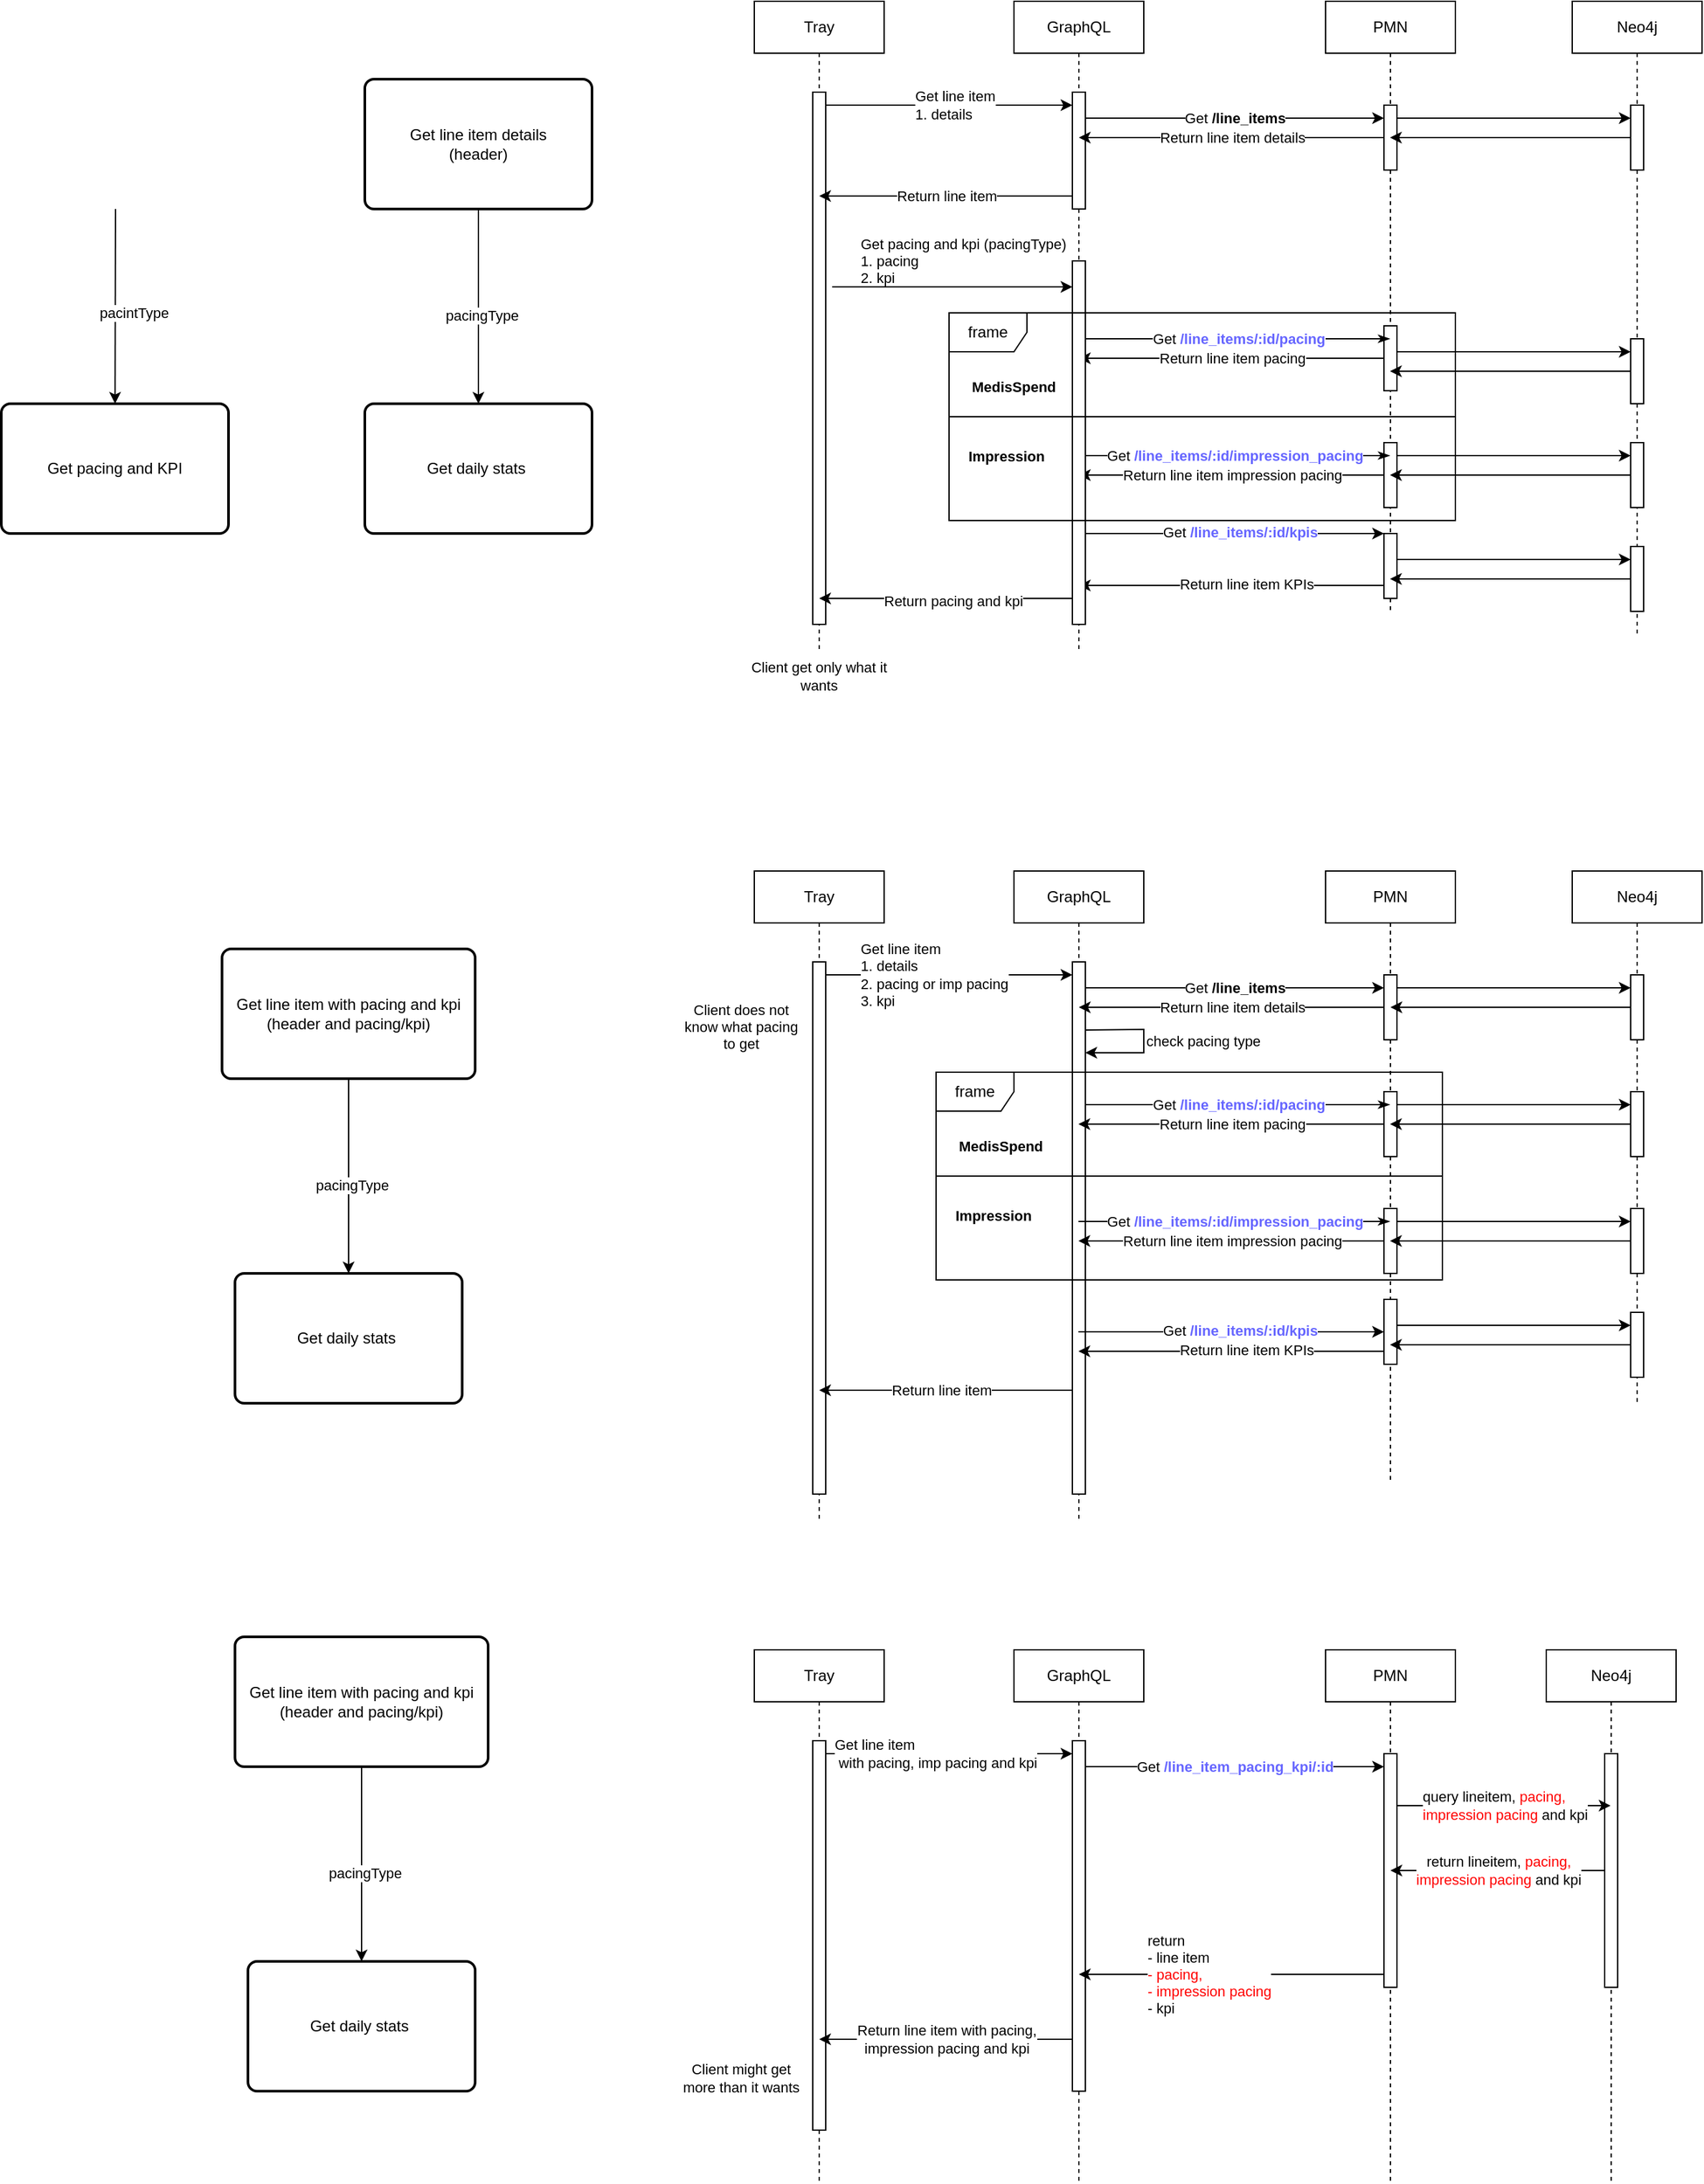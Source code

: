<mxfile version="14.1.8" type="github"><diagram id="LJsLhzur99rldmBo68XB" name="Page-1"><mxGraphModel dx="1963" dy="1879" grid="1" gridSize="10" guides="1" tooltips="1" connect="1" arrows="1" fold="1" page="1" pageScale="1" pageWidth="850" pageHeight="1100" math="0" shadow="0"><root><mxCell id="0"/><mxCell id="1" parent="0"/><mxCell id="xrZteh5M7ygLEH2Qs3n0-33" value="" style="rounded=0;orthogonalLoop=1;jettySize=auto;html=1;endArrow=classic;endFill=1;" edge="1" parent="1" source="xrZteh5M7ygLEH2Qs3n0-31" target="xrZteh5M7ygLEH2Qs3n0-32"><mxGeometry relative="1" as="geometry"/></mxCell><mxCell id="xrZteh5M7ygLEH2Qs3n0-56" value="pacingType" style="edgeLabel;html=1;align=center;verticalAlign=middle;resizable=0;points=[];" vertex="1" connectable="0" parent="xrZteh5M7ygLEH2Qs3n0-33"><mxGeometry x="0.093" y="2" relative="1" as="geometry"><mxPoint as="offset"/></mxGeometry></mxCell><mxCell id="xrZteh5M7ygLEH2Qs3n0-58" value="" style="rounded=0;orthogonalLoop=1;jettySize=auto;html=1;endArrow=classic;endFill=1;" edge="1" parent="1" target="xrZteh5M7ygLEH2Qs3n0-57"><mxGeometry relative="1" as="geometry"><mxPoint x="-412" y="-280" as="sourcePoint"/></mxGeometry></mxCell><mxCell id="xrZteh5M7ygLEH2Qs3n0-59" value="pacintType" style="edgeLabel;html=1;align=center;verticalAlign=middle;resizable=0;points=[];" vertex="1" connectable="0" parent="xrZteh5M7ygLEH2Qs3n0-58"><mxGeometry x="0.495" y="1" relative="1" as="geometry"><mxPoint x="13.12" y="-32.64" as="offset"/></mxGeometry></mxCell><mxCell id="xrZteh5M7ygLEH2Qs3n0-31" value="Get line item details&lt;br&gt;(header)" style="rounded=1;whiteSpace=wrap;html=1;absoluteArcSize=1;arcSize=14;strokeWidth=2;" vertex="1" parent="1"><mxGeometry x="-220" y="-380" width="175" height="100" as="geometry"/></mxCell><mxCell id="xrZteh5M7ygLEH2Qs3n0-32" value="Get daily stats&amp;nbsp;" style="rounded=1;whiteSpace=wrap;html=1;absoluteArcSize=1;arcSize=14;strokeWidth=2;" vertex="1" parent="1"><mxGeometry x="-220" y="-130" width="175" height="100" as="geometry"/></mxCell><mxCell id="xrZteh5M7ygLEH2Qs3n0-35" value="Tray" style="shape=umlLifeline;perimeter=lifelinePerimeter;whiteSpace=wrap;html=1;container=1;collapsible=0;recursiveResize=0;outlineConnect=0;" vertex="1" parent="1"><mxGeometry x="80" y="830" width="100" height="410" as="geometry"/></mxCell><mxCell id="xrZteh5M7ygLEH2Qs3n0-36" value="" style="html=1;points=[];perimeter=orthogonalPerimeter;" vertex="1" parent="xrZteh5M7ygLEH2Qs3n0-35"><mxGeometry x="45" y="70" width="10" height="300" as="geometry"/></mxCell><mxCell id="xrZteh5M7ygLEH2Qs3n0-37" value="GraphQL" style="shape=umlLifeline;perimeter=lifelinePerimeter;whiteSpace=wrap;html=1;container=1;collapsible=0;recursiveResize=0;outlineConnect=0;" vertex="1" parent="1"><mxGeometry x="280" y="830" width="100" height="410" as="geometry"/></mxCell><mxCell id="xrZteh5M7ygLEH2Qs3n0-47" value="" style="html=1;points=[];perimeter=orthogonalPerimeter;" vertex="1" parent="xrZteh5M7ygLEH2Qs3n0-37"><mxGeometry x="45" y="70" width="10" height="270" as="geometry"/></mxCell><mxCell id="xrZteh5M7ygLEH2Qs3n0-38" value="PMN" style="shape=umlLifeline;perimeter=lifelinePerimeter;whiteSpace=wrap;html=1;container=1;collapsible=0;recursiveResize=0;outlineConnect=0;" vertex="1" parent="1"><mxGeometry x="520" y="830" width="100" height="410" as="geometry"/></mxCell><mxCell id="xrZteh5M7ygLEH2Qs3n0-39" value="" style="html=1;points=[];perimeter=orthogonalPerimeter;" vertex="1" parent="xrZteh5M7ygLEH2Qs3n0-38"><mxGeometry x="45" y="80" width="10" height="180" as="geometry"/></mxCell><mxCell id="xrZteh5M7ygLEH2Qs3n0-42" value="Get &lt;b&gt;&lt;font color=&quot;#6666ff&quot;&gt;/line_item_pacing_kpi/:id&lt;/font&gt;&lt;/b&gt;" style="edgeStyle=orthogonalEdgeStyle;rounded=0;orthogonalLoop=1;jettySize=auto;html=1;" edge="1" parent="1" source="xrZteh5M7ygLEH2Qs3n0-47" target="xrZteh5M7ygLEH2Qs3n0-39"><mxGeometry relative="1" as="geometry"><Array as="points"><mxPoint x="380" y="920"/><mxPoint x="380" y="920"/></Array></mxGeometry></mxCell><mxCell id="xrZteh5M7ygLEH2Qs3n0-46" value="Return line item with pacing,&lt;br&gt;impression pacing and kpi" style="edgeStyle=orthogonalEdgeStyle;rounded=0;orthogonalLoop=1;jettySize=auto;html=1;endArrow=classic;endFill=1;" edge="1" parent="1" source="xrZteh5M7ygLEH2Qs3n0-47" target="xrZteh5M7ygLEH2Qs3n0-35"><mxGeometry relative="1" as="geometry"><Array as="points"><mxPoint x="230" y="1130"/><mxPoint x="230" y="1130"/></Array></mxGeometry></mxCell><mxCell id="xrZteh5M7ygLEH2Qs3n0-48" value="Get line item&lt;br&gt;&amp;nbsp;with pacing, imp pacing and kpi" style="edgeStyle=orthogonalEdgeStyle;rounded=0;orthogonalLoop=1;jettySize=auto;html=1;align=left;" edge="1" parent="1" source="xrZteh5M7ygLEH2Qs3n0-36" target="xrZteh5M7ygLEH2Qs3n0-47"><mxGeometry x="-0.947" relative="1" as="geometry"><Array as="points"><mxPoint x="230" y="910"/><mxPoint x="230" y="910"/></Array><mxPoint as="offset"/></mxGeometry></mxCell><mxCell id="xrZteh5M7ygLEH2Qs3n0-57" value="Get pacing and KPI" style="rounded=1;whiteSpace=wrap;html=1;absoluteArcSize=1;arcSize=14;strokeWidth=2;" vertex="1" parent="1"><mxGeometry x="-500" y="-130" width="175" height="100" as="geometry"/></mxCell><mxCell id="xrZteh5M7ygLEH2Qs3n0-60" value="Tray" style="shape=umlLifeline;perimeter=lifelinePerimeter;whiteSpace=wrap;html=1;container=1;collapsible=0;recursiveResize=0;outlineConnect=0;" vertex="1" parent="1"><mxGeometry x="80" y="-440" width="100" height="500" as="geometry"/></mxCell><mxCell id="xrZteh5M7ygLEH2Qs3n0-61" value="" style="html=1;points=[];perimeter=orthogonalPerimeter;" vertex="1" parent="xrZteh5M7ygLEH2Qs3n0-60"><mxGeometry x="45" y="70" width="10" height="410" as="geometry"/></mxCell><mxCell id="xrZteh5M7ygLEH2Qs3n0-62" value="GraphQL" style="shape=umlLifeline;perimeter=lifelinePerimeter;whiteSpace=wrap;html=1;container=1;collapsible=0;recursiveResize=0;outlineConnect=0;" vertex="1" parent="1"><mxGeometry x="280" y="-440" width="100" height="500" as="geometry"/></mxCell><mxCell id="xrZteh5M7ygLEH2Qs3n0-72" value="" style="html=1;points=[];perimeter=orthogonalPerimeter;" vertex="1" parent="xrZteh5M7ygLEH2Qs3n0-62"><mxGeometry x="45" y="70" width="10" height="90" as="geometry"/></mxCell><mxCell id="xrZteh5M7ygLEH2Qs3n0-63" value="PMN" style="shape=umlLifeline;perimeter=lifelinePerimeter;whiteSpace=wrap;html=1;container=1;collapsible=0;recursiveResize=0;outlineConnect=0;" vertex="1" parent="1"><mxGeometry x="520" y="-440" width="100" height="470" as="geometry"/></mxCell><mxCell id="xrZteh5M7ygLEH2Qs3n0-64" value="" style="html=1;points=[];perimeter=orthogonalPerimeter;" vertex="1" parent="xrZteh5M7ygLEH2Qs3n0-63"><mxGeometry x="45" y="80" width="10" height="50" as="geometry"/></mxCell><mxCell id="xrZteh5M7ygLEH2Qs3n0-65" value="" style="html=1;points=[];perimeter=orthogonalPerimeter;" vertex="1" parent="xrZteh5M7ygLEH2Qs3n0-63"><mxGeometry x="45" y="250" width="10" height="50" as="geometry"/></mxCell><mxCell id="xrZteh5M7ygLEH2Qs3n0-66" value="" style="html=1;points=[];perimeter=orthogonalPerimeter;" vertex="1" parent="xrZteh5M7ygLEH2Qs3n0-63"><mxGeometry x="45" y="410" width="10" height="50" as="geometry"/></mxCell><mxCell id="xrZteh5M7ygLEH2Qs3n0-67" value="Get &lt;b&gt;/line_items&lt;/b&gt;" style="edgeStyle=orthogonalEdgeStyle;rounded=0;orthogonalLoop=1;jettySize=auto;html=1;" edge="1" parent="1" source="xrZteh5M7ygLEH2Qs3n0-72" target="xrZteh5M7ygLEH2Qs3n0-64"><mxGeometry relative="1" as="geometry"><Array as="points"><mxPoint x="380" y="-350"/><mxPoint x="380" y="-350"/></Array></mxGeometry></mxCell><mxCell id="xrZteh5M7ygLEH2Qs3n0-68" value="&lt;span style=&quot;color: rgb(0 , 0 , 0) ; font-family: &amp;#34;helvetica&amp;#34; ; font-size: 11px ; font-style: normal ; font-weight: 400 ; letter-spacing: normal ; text-align: center ; text-indent: 0px ; text-transform: none ; word-spacing: 0px ; background-color: rgb(255 , 255 , 255) ; display: inline ; float: none&quot;&gt;Get &lt;/span&gt;&lt;span style=&quot;font-family: &amp;#34;helvetica&amp;#34; ; font-size: 11px ; font-style: normal ; letter-spacing: normal ; text-align: center ; text-indent: 0px ; text-transform: none ; word-spacing: 0px ; background-color: rgb(255 , 255 , 255) ; display: inline ; float: none&quot;&gt;&lt;b&gt;&lt;font color=&quot;#6666ff&quot;&gt;/line_items/:id/pacing&lt;/font&gt;&lt;/b&gt;&lt;/span&gt;" style="edgeStyle=orthogonalEdgeStyle;rounded=0;orthogonalLoop=1;jettySize=auto;html=1;endArrow=classicThin;endFill=1;" edge="1" parent="1" source="xrZteh5M7ygLEH2Qs3n0-81"><mxGeometry relative="1" as="geometry"><Array as="points"><mxPoint x="390" y="-180"/><mxPoint x="390" y="-180"/></Array><mxPoint x="370" y="-180" as="sourcePoint"/><mxPoint x="569.5" y="-180.0" as="targetPoint"/></mxGeometry></mxCell><mxCell id="xrZteh5M7ygLEH2Qs3n0-69" value="" style="edgeStyle=orthogonalEdgeStyle;rounded=0;orthogonalLoop=1;jettySize=auto;html=1;endArrow=classic;endFill=1;" edge="1" parent="1" target="xrZteh5M7ygLEH2Qs3n0-66" source="xrZteh5M7ygLEH2Qs3n0-62"><mxGeometry relative="1" as="geometry"><mxPoint x="370" y="-20" as="sourcePoint"/><Array as="points"><mxPoint x="380" y="-5"/><mxPoint x="380" y="-5"/></Array></mxGeometry></mxCell><mxCell id="xrZteh5M7ygLEH2Qs3n0-70" value="Get &lt;b&gt;&lt;font color=&quot;#6666ff&quot;&gt;/line_items/:id/kpis&lt;/font&gt;&lt;/b&gt;" style="edgeLabel;html=1;align=center;verticalAlign=middle;resizable=0;points=[];" vertex="1" connectable="0" parent="xrZteh5M7ygLEH2Qs3n0-69"><mxGeometry x="0.052" y="1" relative="1" as="geometry"><mxPoint as="offset"/></mxGeometry></mxCell><mxCell id="xrZteh5M7ygLEH2Qs3n0-71" value="Return line item" style="edgeStyle=orthogonalEdgeStyle;rounded=0;orthogonalLoop=1;jettySize=auto;html=1;endArrow=classic;endFill=1;" edge="1" parent="1" source="xrZteh5M7ygLEH2Qs3n0-72" target="xrZteh5M7ygLEH2Qs3n0-60"><mxGeometry relative="1" as="geometry"><Array as="points"><mxPoint x="230" y="-290"/><mxPoint x="230" y="-290"/></Array></mxGeometry></mxCell><mxCell id="xrZteh5M7ygLEH2Qs3n0-73" value="Get line item&lt;br&gt;1. details&lt;br&gt;" style="edgeStyle=orthogonalEdgeStyle;rounded=0;orthogonalLoop=1;jettySize=auto;html=1;align=left;" edge="1" parent="1" source="xrZteh5M7ygLEH2Qs3n0-61" target="xrZteh5M7ygLEH2Qs3n0-72"><mxGeometry x="-0.297" relative="1" as="geometry"><Array as="points"><mxPoint x="230" y="-360"/><mxPoint x="230" y="-360"/></Array><mxPoint as="offset"/></mxGeometry></mxCell><mxCell id="xrZteh5M7ygLEH2Qs3n0-74" value="Return line item details" style="edgeStyle=orthogonalEdgeStyle;rounded=0;orthogonalLoop=1;jettySize=auto;html=1;" edge="1" parent="1" source="xrZteh5M7ygLEH2Qs3n0-64" target="xrZteh5M7ygLEH2Qs3n0-62"><mxGeometry relative="1" as="geometry"><mxPoint x="390" y="-380" as="targetPoint"/><Array as="points"><mxPoint x="390" y="-335"/><mxPoint x="390" y="-335"/></Array></mxGeometry></mxCell><mxCell id="xrZteh5M7ygLEH2Qs3n0-75" value="&lt;meta charset=&quot;utf-8&quot;&gt;&lt;span style=&quot;color: rgb(0, 0, 0); font-family: helvetica; font-size: 11px; font-style: normal; font-weight: 400; letter-spacing: normal; text-align: center; text-indent: 0px; text-transform: none; word-spacing: 0px; background-color: rgb(255, 255, 255); display: inline; float: none;&quot;&gt;Return line item pacing&lt;/span&gt;" style="edgeStyle=orthogonalEdgeStyle;rounded=0;orthogonalLoop=1;jettySize=auto;html=1;" edge="1" parent="1" source="xrZteh5M7ygLEH2Qs3n0-65" target="xrZteh5M7ygLEH2Qs3n0-62"><mxGeometry relative="1" as="geometry"><mxPoint x="380" y="-165" as="targetPoint"/><Array as="points"><mxPoint x="400" y="-165"/><mxPoint x="400" y="-165"/></Array></mxGeometry></mxCell><mxCell id="xrZteh5M7ygLEH2Qs3n0-76" value="`" style="edgeStyle=orthogonalEdgeStyle;rounded=0;orthogonalLoop=1;jettySize=auto;html=1;endArrow=classic;endFill=1;" edge="1" parent="1" source="xrZteh5M7ygLEH2Qs3n0-66" target="xrZteh5M7ygLEH2Qs3n0-62"><mxGeometry relative="1" as="geometry"><mxPoint x="370" y="5" as="targetPoint"/><Array as="points"><mxPoint x="520" y="10"/><mxPoint x="520" y="10"/></Array></mxGeometry></mxCell><mxCell id="xrZteh5M7ygLEH2Qs3n0-77" value="Return line item KPIs" style="edgeLabel;html=1;align=center;verticalAlign=middle;resizable=0;points=[];" vertex="1" connectable="0" parent="xrZteh5M7ygLEH2Qs3n0-76"><mxGeometry x="-0.095" y="-1" relative="1" as="geometry"><mxPoint as="offset"/></mxGeometry></mxCell><mxCell id="xrZteh5M7ygLEH2Qs3n0-78" value="" style="html=1;points=[];perimeter=orthogonalPerimeter;" vertex="1" parent="1"><mxGeometry x="565" y="-100" width="10" height="50" as="geometry"/></mxCell><mxCell id="xrZteh5M7ygLEH2Qs3n0-79" value="&lt;span style=&quot;color: rgb(0 , 0 , 0) ; font-family: &amp;#34;helvetica&amp;#34; ; font-size: 11px ; font-style: normal ; font-weight: 400 ; letter-spacing: normal ; text-align: center ; text-indent: 0px ; text-transform: none ; word-spacing: 0px ; background-color: rgb(255 , 255 , 255) ; display: inline ; float: none&quot;&gt;Get &lt;/span&gt;&lt;span style=&quot;font-family: &amp;#34;helvetica&amp;#34; ; font-size: 11px ; font-style: normal ; letter-spacing: normal ; text-align: center ; text-indent: 0px ; text-transform: none ; word-spacing: 0px ; background-color: rgb(255 , 255 , 255) ; display: inline ; float: none&quot;&gt;&lt;font color=&quot;#6666ff&quot;&gt;&lt;b&gt;/line_items/:id/impression_pacing&lt;/b&gt;&lt;/font&gt;&lt;/span&gt;" style="edgeStyle=orthogonalEdgeStyle;rounded=0;orthogonalLoop=1;jettySize=auto;html=1;endArrow=classicThin;endFill=1;" edge="1" parent="1" source="xrZteh5M7ygLEH2Qs3n0-62"><mxGeometry relative="1" as="geometry"><mxPoint x="370" y="-90" as="sourcePoint"/><mxPoint x="569.5" y="-90.034" as="targetPoint"/><Array as="points"><mxPoint x="400" y="-90"/><mxPoint x="400" y="-90"/></Array></mxGeometry></mxCell><mxCell id="xrZteh5M7ygLEH2Qs3n0-80" value="&lt;span style=&quot;color: rgb(0 , 0 , 0) ; font-family: &amp;#34;helvetica&amp;#34; ; font-size: 11px ; font-style: normal ; font-weight: 400 ; letter-spacing: normal ; text-align: center ; text-indent: 0px ; text-transform: none ; word-spacing: 0px ; background-color: rgb(255 , 255 , 255) ; display: inline ; float: none&quot;&gt;Return line item impression pacing&lt;/span&gt;" style="edgeStyle=orthogonalEdgeStyle;rounded=0;orthogonalLoop=1;jettySize=auto;html=1;" edge="1" parent="1" source="xrZteh5M7ygLEH2Qs3n0-78" target="xrZteh5M7ygLEH2Qs3n0-62"><mxGeometry relative="1" as="geometry"><mxPoint x="360" y="-64" as="targetPoint"/><Array as="points"><mxPoint x="400" y="-75"/><mxPoint x="400" y="-75"/></Array></mxGeometry></mxCell><mxCell id="xrZteh5M7ygLEH2Qs3n0-90" style="edgeStyle=none;rounded=0;orthogonalLoop=1;jettySize=auto;html=1;endArrow=classic;endFill=1;fontSize=11;" edge="1" parent="1" source="xrZteh5M7ygLEH2Qs3n0-81" target="xrZteh5M7ygLEH2Qs3n0-60"><mxGeometry relative="1" as="geometry"><Array as="points"><mxPoint x="200" y="20"/></Array></mxGeometry></mxCell><mxCell id="xrZteh5M7ygLEH2Qs3n0-91" value="Return pacing and kpi" style="edgeLabel;html=1;align=center;verticalAlign=middle;resizable=0;points=[];fontSize=11;" vertex="1" connectable="0" parent="xrZteh5M7ygLEH2Qs3n0-90"><mxGeometry x="-0.056" y="2" relative="1" as="geometry"><mxPoint as="offset"/></mxGeometry></mxCell><mxCell id="xrZteh5M7ygLEH2Qs3n0-81" value="" style="html=1;points=[];perimeter=orthogonalPerimeter;" vertex="1" parent="1"><mxGeometry x="325" y="-240" width="10" height="280" as="geometry"/></mxCell><mxCell id="xrZteh5M7ygLEH2Qs3n0-82" value="Get pacing and kpi (pacingType)&lt;br&gt;1. pacing&lt;br&gt;2. kpi" style="edgeStyle=orthogonalEdgeStyle;rounded=0;orthogonalLoop=1;jettySize=auto;html=1;align=left;labelBackgroundColor=none;" edge="1" parent="1"><mxGeometry x="-0.784" y="20" relative="1" as="geometry"><Array as="points"><mxPoint x="235" y="-220"/><mxPoint x="235" y="-220"/></Array><mxPoint as="offset"/><mxPoint x="140" y="-220.0" as="sourcePoint"/><mxPoint x="325" y="-220.0" as="targetPoint"/></mxGeometry></mxCell><mxCell id="xrZteh5M7ygLEH2Qs3n0-86" value="" style="group" vertex="1" connectable="0" parent="1"><mxGeometry x="230" y="-200" width="390" height="160" as="geometry"/></mxCell><mxCell id="xrZteh5M7ygLEH2Qs3n0-85" value="" style="line;strokeWidth=1;fillColor=none;align=left;verticalAlign=middle;spacingTop=-1;spacingLeft=3;spacingRight=3;rotatable=0;labelPosition=right;points=[];portConstraint=eastwest;" vertex="1" parent="xrZteh5M7ygLEH2Qs3n0-86"><mxGeometry y="75.733" width="390" height="8.533" as="geometry"/></mxCell><mxCell id="xrZteh5M7ygLEH2Qs3n0-89" value="" style="group" vertex="1" connectable="0" parent="xrZteh5M7ygLEH2Qs3n0-86"><mxGeometry width="390" height="160" as="geometry"/></mxCell><mxCell id="xrZteh5M7ygLEH2Qs3n0-83" value="frame" style="shape=umlFrame;whiteSpace=wrap;html=1;" vertex="1" parent="xrZteh5M7ygLEH2Qs3n0-89"><mxGeometry width="390" height="160" as="geometry"/></mxCell><mxCell id="xrZteh5M7ygLEH2Qs3n0-87" value="MedisSpend" style="text;align=center;fontStyle=1;verticalAlign=middle;spacingLeft=3;spacingRight=3;strokeColor=none;rotatable=0;points=[[0,0.5],[1,0.5]];portConstraint=eastwest;fontSize=11;" vertex="1" parent="xrZteh5M7ygLEH2Qs3n0-89"><mxGeometry x="10" y="42.667" width="80" height="27.733" as="geometry"/></mxCell><mxCell id="xrZteh5M7ygLEH2Qs3n0-88" value="Impression" style="text;align=left;fontStyle=1;verticalAlign=middle;spacingLeft=3;spacingRight=3;strokeColor=none;rotatable=0;points=[[0,0.5],[1,0.5]];portConstraint=eastwest;fontSize=11;" vertex="1" parent="xrZteh5M7ygLEH2Qs3n0-89"><mxGeometry x="10" y="96" width="80" height="27.733" as="geometry"/></mxCell><mxCell id="xrZteh5M7ygLEH2Qs3n0-92" value="" style="rounded=0;orthogonalLoop=1;jettySize=auto;html=1;endArrow=classic;endFill=1;" edge="1" parent="1" source="xrZteh5M7ygLEH2Qs3n0-94" target="xrZteh5M7ygLEH2Qs3n0-95"><mxGeometry relative="1" as="geometry"/></mxCell><mxCell id="xrZteh5M7ygLEH2Qs3n0-93" value="pacingType" style="edgeLabel;html=1;align=center;verticalAlign=middle;resizable=0;points=[];" vertex="1" connectable="0" parent="xrZteh5M7ygLEH2Qs3n0-92"><mxGeometry x="0.093" y="2" relative="1" as="geometry"><mxPoint as="offset"/></mxGeometry></mxCell><mxCell id="xrZteh5M7ygLEH2Qs3n0-94" value="Get line item with pacing and kpi&lt;br&gt;(header and pacing/kpi)" style="rounded=1;whiteSpace=wrap;html=1;absoluteArcSize=1;arcSize=14;strokeWidth=2;" vertex="1" parent="1"><mxGeometry x="-330" y="290" width="195" height="100" as="geometry"/></mxCell><mxCell id="xrZteh5M7ygLEH2Qs3n0-95" value="Get daily stats&amp;nbsp;" style="rounded=1;whiteSpace=wrap;html=1;absoluteArcSize=1;arcSize=14;strokeWidth=2;" vertex="1" parent="1"><mxGeometry x="-320" y="540" width="175" height="100" as="geometry"/></mxCell><mxCell id="xrZteh5M7ygLEH2Qs3n0-96" value="Tray" style="shape=umlLifeline;perimeter=lifelinePerimeter;whiteSpace=wrap;html=1;container=1;collapsible=0;recursiveResize=0;outlineConnect=0;" vertex="1" parent="1"><mxGeometry x="80" y="230" width="100" height="500" as="geometry"/></mxCell><mxCell id="xrZteh5M7ygLEH2Qs3n0-97" value="" style="html=1;points=[];perimeter=orthogonalPerimeter;" vertex="1" parent="xrZteh5M7ygLEH2Qs3n0-96"><mxGeometry x="45" y="70" width="10" height="410" as="geometry"/></mxCell><mxCell id="xrZteh5M7ygLEH2Qs3n0-98" value="GraphQL" style="shape=umlLifeline;perimeter=lifelinePerimeter;whiteSpace=wrap;html=1;container=1;collapsible=0;recursiveResize=0;outlineConnect=0;" vertex="1" parent="1"><mxGeometry x="280" y="230" width="100" height="500" as="geometry"/></mxCell><mxCell id="xrZteh5M7ygLEH2Qs3n0-108" value="" style="html=1;points=[];perimeter=orthogonalPerimeter;" vertex="1" parent="xrZteh5M7ygLEH2Qs3n0-98"><mxGeometry x="45" y="70" width="10" height="410" as="geometry"/></mxCell><mxCell id="xrZteh5M7ygLEH2Qs3n0-180" value="check pacing type" style="edgeStyle=none;rounded=0;orthogonalLoop=1;jettySize=auto;html=1;labelBackgroundColor=none;endArrow=classic;endFill=1;fontSize=11;exitX=1.024;exitY=0.128;exitDx=0;exitDy=0;exitPerimeter=0;align=left;" edge="1" parent="xrZteh5M7ygLEH2Qs3n0-98" source="xrZteh5M7ygLEH2Qs3n0-108" target="xrZteh5M7ygLEH2Qs3n0-108"><mxGeometry relative="1" as="geometry"><Array as="points"><mxPoint x="100" y="122"/><mxPoint x="100" y="140"/><mxPoint x="80" y="140"/></Array></mxGeometry></mxCell><mxCell id="xrZteh5M7ygLEH2Qs3n0-99" value="PMN" style="shape=umlLifeline;perimeter=lifelinePerimeter;whiteSpace=wrap;html=1;container=1;collapsible=0;recursiveResize=0;outlineConnect=0;" vertex="1" parent="1"><mxGeometry x="520" y="230" width="100" height="470" as="geometry"/></mxCell><mxCell id="xrZteh5M7ygLEH2Qs3n0-100" value="" style="html=1;points=[];perimeter=orthogonalPerimeter;" vertex="1" parent="xrZteh5M7ygLEH2Qs3n0-99"><mxGeometry x="45" y="80" width="10" height="50" as="geometry"/></mxCell><mxCell id="xrZteh5M7ygLEH2Qs3n0-101" value="" style="html=1;points=[];perimeter=orthogonalPerimeter;" vertex="1" parent="xrZteh5M7ygLEH2Qs3n0-99"><mxGeometry x="45" y="170" width="10" height="50" as="geometry"/></mxCell><mxCell id="xrZteh5M7ygLEH2Qs3n0-102" value="" style="html=1;points=[];perimeter=orthogonalPerimeter;" vertex="1" parent="xrZteh5M7ygLEH2Qs3n0-99"><mxGeometry x="45" y="330" width="10" height="50" as="geometry"/></mxCell><mxCell id="xrZteh5M7ygLEH2Qs3n0-103" value="Get &lt;b&gt;/line_items&lt;/b&gt;" style="edgeStyle=orthogonalEdgeStyle;rounded=0;orthogonalLoop=1;jettySize=auto;html=1;" edge="1" parent="1" source="xrZteh5M7ygLEH2Qs3n0-108" target="xrZteh5M7ygLEH2Qs3n0-100"><mxGeometry relative="1" as="geometry"><Array as="points"><mxPoint x="380" y="320"/><mxPoint x="380" y="320"/></Array></mxGeometry></mxCell><mxCell id="xrZteh5M7ygLEH2Qs3n0-104" value="&lt;span style=&quot;color: rgb(0 , 0 , 0) ; font-family: &amp;#34;helvetica&amp;#34; ; font-size: 11px ; font-style: normal ; font-weight: 400 ; letter-spacing: normal ; text-align: center ; text-indent: 0px ; text-transform: none ; word-spacing: 0px ; background-color: rgb(255 , 255 , 255) ; display: inline ; float: none&quot;&gt;Get &lt;/span&gt;&lt;span style=&quot;font-family: &amp;#34;helvetica&amp;#34; ; font-size: 11px ; font-style: normal ; letter-spacing: normal ; text-align: center ; text-indent: 0px ; text-transform: none ; word-spacing: 0px ; background-color: rgb(255 , 255 , 255) ; display: inline ; float: none&quot;&gt;&lt;b&gt;&lt;font color=&quot;#6666ff&quot;&gt;/line_items/:id/pacing&lt;/font&gt;&lt;/b&gt;&lt;/span&gt;" style="edgeStyle=orthogonalEdgeStyle;rounded=0;orthogonalLoop=1;jettySize=auto;html=1;endArrow=classicThin;endFill=1;" edge="1" parent="1"><mxGeometry relative="1" as="geometry"><Array as="points"><mxPoint x="390" y="410"/><mxPoint x="390" y="410"/></Array><mxPoint x="335" y="410" as="sourcePoint"/><mxPoint x="569.5" y="410.0" as="targetPoint"/></mxGeometry></mxCell><mxCell id="xrZteh5M7ygLEH2Qs3n0-105" value="" style="edgeStyle=orthogonalEdgeStyle;rounded=0;orthogonalLoop=1;jettySize=auto;html=1;endArrow=classic;endFill=1;" edge="1" parent="1" target="xrZteh5M7ygLEH2Qs3n0-102"><mxGeometry relative="1" as="geometry"><mxPoint x="329.667" y="585" as="sourcePoint"/><Array as="points"><mxPoint x="380" y="585"/><mxPoint x="380" y="585"/></Array></mxGeometry></mxCell><mxCell id="xrZteh5M7ygLEH2Qs3n0-106" value="Get&lt;b&gt;&lt;font color=&quot;#6666ff&quot;&gt; /line_items/:id/kpis&lt;/font&gt;&lt;/b&gt;" style="edgeLabel;html=1;align=center;verticalAlign=middle;resizable=0;points=[];" vertex="1" connectable="0" parent="xrZteh5M7ygLEH2Qs3n0-105"><mxGeometry x="0.052" y="1" relative="1" as="geometry"><mxPoint as="offset"/></mxGeometry></mxCell><mxCell id="xrZteh5M7ygLEH2Qs3n0-127" style="edgeStyle=none;rounded=0;orthogonalLoop=1;jettySize=auto;html=1;endArrow=classic;endFill=1;fontSize=11;" edge="1" parent="1" source="xrZteh5M7ygLEH2Qs3n0-108" target="xrZteh5M7ygLEH2Qs3n0-96"><mxGeometry relative="1" as="geometry"><Array as="points"><mxPoint x="190" y="630"/></Array></mxGeometry></mxCell><mxCell id="xrZteh5M7ygLEH2Qs3n0-128" value="Return line item" style="edgeLabel;html=1;align=center;verticalAlign=middle;resizable=0;points=[];fontSize=11;" vertex="1" connectable="0" parent="xrZteh5M7ygLEH2Qs3n0-127"><mxGeometry x="0.038" relative="1" as="geometry"><mxPoint as="offset"/></mxGeometry></mxCell><mxCell id="xrZteh5M7ygLEH2Qs3n0-109" value="Get line item&lt;br&gt;1. details&lt;br&gt;2. pacing or imp pacing&lt;br&gt;3. kpi" style="edgeStyle=orthogonalEdgeStyle;rounded=0;orthogonalLoop=1;jettySize=auto;html=1;align=left;" edge="1" parent="1" source="xrZteh5M7ygLEH2Qs3n0-97" target="xrZteh5M7ygLEH2Qs3n0-108"><mxGeometry x="-0.737" relative="1" as="geometry"><Array as="points"><mxPoint x="230" y="310"/><mxPoint x="230" y="310"/></Array><mxPoint as="offset"/></mxGeometry></mxCell><mxCell id="xrZteh5M7ygLEH2Qs3n0-110" value="Return line item details" style="edgeStyle=orthogonalEdgeStyle;rounded=0;orthogonalLoop=1;jettySize=auto;html=1;" edge="1" parent="1" source="xrZteh5M7ygLEH2Qs3n0-100" target="xrZteh5M7ygLEH2Qs3n0-98"><mxGeometry relative="1" as="geometry"><mxPoint x="390" y="290" as="targetPoint"/><Array as="points"><mxPoint x="390" y="335"/><mxPoint x="390" y="335"/></Array></mxGeometry></mxCell><mxCell id="xrZteh5M7ygLEH2Qs3n0-111" value="&lt;meta charset=&quot;utf-8&quot;&gt;&lt;span style=&quot;color: rgb(0, 0, 0); font-family: helvetica; font-size: 11px; font-style: normal; font-weight: 400; letter-spacing: normal; text-align: center; text-indent: 0px; text-transform: none; word-spacing: 0px; background-color: rgb(255, 255, 255); display: inline; float: none;&quot;&gt;Return line item pacing&lt;/span&gt;" style="edgeStyle=orthogonalEdgeStyle;rounded=0;orthogonalLoop=1;jettySize=auto;html=1;" edge="1" parent="1" source="xrZteh5M7ygLEH2Qs3n0-101"><mxGeometry relative="1" as="geometry"><mxPoint x="329.667" y="425" as="targetPoint"/><Array as="points"><mxPoint x="400" y="425"/><mxPoint x="400" y="425"/></Array></mxGeometry></mxCell><mxCell id="xrZteh5M7ygLEH2Qs3n0-112" value="`" style="edgeStyle=orthogonalEdgeStyle;rounded=0;orthogonalLoop=1;jettySize=auto;html=1;endArrow=classic;endFill=1;" edge="1" parent="1" source="xrZteh5M7ygLEH2Qs3n0-102"><mxGeometry relative="1" as="geometry"><mxPoint x="329.667" y="600" as="targetPoint"/><Array as="points"><mxPoint x="520" y="600"/><mxPoint x="520" y="600"/></Array></mxGeometry></mxCell><mxCell id="xrZteh5M7ygLEH2Qs3n0-113" value="Return line item KPIs" style="edgeLabel;html=1;align=center;verticalAlign=middle;resizable=0;points=[];" vertex="1" connectable="0" parent="xrZteh5M7ygLEH2Qs3n0-112"><mxGeometry x="-0.095" y="-1" relative="1" as="geometry"><mxPoint as="offset"/></mxGeometry></mxCell><mxCell id="xrZteh5M7ygLEH2Qs3n0-114" value="" style="html=1;points=[];perimeter=orthogonalPerimeter;" vertex="1" parent="1"><mxGeometry x="565" y="490" width="10" height="50" as="geometry"/></mxCell><mxCell id="xrZteh5M7ygLEH2Qs3n0-115" value="&lt;span style=&quot;color: rgb(0 , 0 , 0) ; font-family: &amp;#34;helvetica&amp;#34; ; font-size: 11px ; font-style: normal ; font-weight: 400 ; letter-spacing: normal ; text-align: center ; text-indent: 0px ; text-transform: none ; word-spacing: 0px ; background-color: rgb(255 , 255 , 255) ; display: inline ; float: none&quot;&gt;Get &lt;/span&gt;&lt;span style=&quot;font-family: &amp;#34;helvetica&amp;#34; ; font-size: 11px ; font-style: normal ; letter-spacing: normal ; text-align: center ; text-indent: 0px ; text-transform: none ; word-spacing: 0px ; background-color: rgb(255 , 255 , 255) ; display: inline ; float: none&quot;&gt;&lt;b&gt;&lt;font color=&quot;#6666ff&quot;&gt;/line_items/:id/impression_pacing&lt;/font&gt;&lt;/b&gt;&lt;/span&gt;" style="edgeStyle=orthogonalEdgeStyle;rounded=0;orthogonalLoop=1;jettySize=auto;html=1;endArrow=classicThin;endFill=1;" edge="1" parent="1"><mxGeometry relative="1" as="geometry"><mxPoint x="329.667" y="500" as="sourcePoint"/><mxPoint x="569.5" y="499.966" as="targetPoint"/><Array as="points"><mxPoint x="400" y="500"/><mxPoint x="400" y="500"/></Array></mxGeometry></mxCell><mxCell id="xrZteh5M7ygLEH2Qs3n0-116" value="&lt;span style=&quot;color: rgb(0 , 0 , 0) ; font-family: &amp;#34;helvetica&amp;#34; ; font-size: 11px ; font-style: normal ; font-weight: 400 ; letter-spacing: normal ; text-align: center ; text-indent: 0px ; text-transform: none ; word-spacing: 0px ; background-color: rgb(255 , 255 , 255) ; display: inline ; float: none&quot;&gt;Return line item impression pacing&lt;/span&gt;" style="edgeStyle=orthogonalEdgeStyle;rounded=0;orthogonalLoop=1;jettySize=auto;html=1;" edge="1" parent="1" source="xrZteh5M7ygLEH2Qs3n0-114"><mxGeometry relative="1" as="geometry"><mxPoint x="329.667" y="515" as="targetPoint"/><Array as="points"><mxPoint x="400" y="515"/><mxPoint x="400" y="515"/></Array></mxGeometry></mxCell><mxCell id="xrZteh5M7ygLEH2Qs3n0-121" value="" style="group" vertex="1" connectable="0" parent="1"><mxGeometry x="220" y="385" width="390" height="160" as="geometry"/></mxCell><mxCell id="xrZteh5M7ygLEH2Qs3n0-122" value="" style="line;strokeWidth=1;fillColor=none;align=left;verticalAlign=middle;spacingTop=-1;spacingLeft=3;spacingRight=3;rotatable=0;labelPosition=right;points=[];portConstraint=eastwest;" vertex="1" parent="xrZteh5M7ygLEH2Qs3n0-121"><mxGeometry y="75.733" width="390" height="8.533" as="geometry"/></mxCell><mxCell id="xrZteh5M7ygLEH2Qs3n0-123" value="" style="group" vertex="1" connectable="0" parent="xrZteh5M7ygLEH2Qs3n0-121"><mxGeometry width="390" height="160" as="geometry"/></mxCell><mxCell id="xrZteh5M7ygLEH2Qs3n0-124" value="frame" style="shape=umlFrame;whiteSpace=wrap;html=1;" vertex="1" parent="xrZteh5M7ygLEH2Qs3n0-123"><mxGeometry width="390" height="160" as="geometry"/></mxCell><mxCell id="xrZteh5M7ygLEH2Qs3n0-125" value="MedisSpend" style="text;align=center;fontStyle=1;verticalAlign=middle;spacingLeft=3;spacingRight=3;strokeColor=none;rotatable=0;points=[[0,0.5],[1,0.5]];portConstraint=eastwest;fontSize=11;" vertex="1" parent="xrZteh5M7ygLEH2Qs3n0-123"><mxGeometry x="10" y="42.667" width="80" height="27.733" as="geometry"/></mxCell><mxCell id="xrZteh5M7ygLEH2Qs3n0-126" value="Impression" style="text;align=left;fontStyle=1;verticalAlign=middle;spacingLeft=3;spacingRight=3;strokeColor=none;rotatable=0;points=[[0,0.5],[1,0.5]];portConstraint=eastwest;fontSize=11;" vertex="1" parent="xrZteh5M7ygLEH2Qs3n0-123"><mxGeometry x="10" y="96" width="80" height="27.733" as="geometry"/></mxCell><mxCell id="xrZteh5M7ygLEH2Qs3n0-129" value="Neo4j" style="shape=umlLifeline;perimeter=lifelinePerimeter;whiteSpace=wrap;html=1;container=1;collapsible=0;recursiveResize=0;outlineConnect=0;" vertex="1" parent="1"><mxGeometry x="690" y="830" width="100" height="410" as="geometry"/></mxCell><mxCell id="xrZteh5M7ygLEH2Qs3n0-130" value="" style="html=1;points=[];perimeter=orthogonalPerimeter;" vertex="1" parent="xrZteh5M7ygLEH2Qs3n0-129"><mxGeometry x="45" y="80" width="10" height="180" as="geometry"/></mxCell><mxCell id="xrZteh5M7ygLEH2Qs3n0-131" value="&lt;div style=&quot;text-align: left&quot;&gt;query lineitem, &lt;font color=&quot;#ff0000&quot;&gt;pacing,&lt;/font&gt;&lt;/div&gt;&lt;div style=&quot;text-align: left&quot;&gt;&lt;font color=&quot;#ff0000&quot;&gt;impression pacing&lt;/font&gt; and kpi&lt;/div&gt;" style="edgeStyle=none;rounded=0;orthogonalLoop=1;jettySize=auto;html=1;endArrow=classic;endFill=1;fontSize=11;" edge="1" parent="1" source="xrZteh5M7ygLEH2Qs3n0-39" target="xrZteh5M7ygLEH2Qs3n0-129"><mxGeometry relative="1" as="geometry"><Array as="points"><mxPoint x="650" y="950"/></Array></mxGeometry></mxCell><mxCell id="xrZteh5M7ygLEH2Qs3n0-132" value="return&amp;nbsp;&lt;span style=&quot;text-align: left&quot;&gt;lineitem, &lt;font color=&quot;#ff0000&quot;&gt;pacing,&lt;/font&gt;&lt;/span&gt;&lt;div style=&quot;text-align: left&quot;&gt;&lt;font color=&quot;#ff0000&quot;&gt;impression pacing&lt;/font&gt; and kpi&lt;/div&gt;" style="edgeStyle=none;rounded=0;orthogonalLoop=1;jettySize=auto;html=1;endArrow=classic;endFill=1;fontSize=11;" edge="1" parent="1" source="xrZteh5M7ygLEH2Qs3n0-130" target="xrZteh5M7ygLEH2Qs3n0-38"><mxGeometry relative="1" as="geometry"><Array as="points"/></mxGeometry></mxCell><mxCell id="xrZteh5M7ygLEH2Qs3n0-133" value="return&lt;br&gt;- line item&lt;br&gt;&lt;div&gt;&lt;font color=&quot;#ff0000&quot;&gt;- pacing,&lt;/font&gt;&lt;/div&gt;&lt;div&gt;&lt;font color=&quot;#ff0000&quot;&gt;- impression pacing&lt;/font&gt;&lt;br&gt;&lt;/div&gt;&lt;div&gt;- kpi&lt;/div&gt;" style="edgeStyle=none;rounded=0;orthogonalLoop=1;jettySize=auto;html=1;endArrow=classic;endFill=1;fontSize=11;align=left;" edge="1" parent="1" source="xrZteh5M7ygLEH2Qs3n0-39" target="xrZteh5M7ygLEH2Qs3n0-37"><mxGeometry x="0.572" relative="1" as="geometry"><Array as="points"><mxPoint x="420" y="1080"/></Array><mxPoint as="offset"/></mxGeometry></mxCell><mxCell id="xrZteh5M7ygLEH2Qs3n0-134" value="Neo4j" style="shape=umlLifeline;perimeter=lifelinePerimeter;whiteSpace=wrap;html=1;container=1;collapsible=0;recursiveResize=0;outlineConnect=0;" vertex="1" parent="1"><mxGeometry x="710" y="230" width="100" height="410" as="geometry"/></mxCell><mxCell id="xrZteh5M7ygLEH2Qs3n0-135" value="" style="html=1;points=[];perimeter=orthogonalPerimeter;" vertex="1" parent="xrZteh5M7ygLEH2Qs3n0-134"><mxGeometry x="45" y="80" width="10" height="50" as="geometry"/></mxCell><mxCell id="xrZteh5M7ygLEH2Qs3n0-138" value="" style="html=1;points=[];perimeter=orthogonalPerimeter;" vertex="1" parent="xrZteh5M7ygLEH2Qs3n0-134"><mxGeometry x="45" y="170" width="10" height="50" as="geometry"/></mxCell><mxCell id="xrZteh5M7ygLEH2Qs3n0-139" style="edgeStyle=none;rounded=0;orthogonalLoop=1;jettySize=auto;html=1;endArrow=classic;endFill=1;fontSize=11;" edge="1" parent="xrZteh5M7ygLEH2Qs3n0-134" target="xrZteh5M7ygLEH2Qs3n0-138"><mxGeometry relative="1" as="geometry"><mxPoint x="-135" y="180.0" as="sourcePoint"/><Array as="points"><mxPoint x="-40" y="180"/></Array></mxGeometry></mxCell><mxCell id="xrZteh5M7ygLEH2Qs3n0-140" style="edgeStyle=none;rounded=0;orthogonalLoop=1;jettySize=auto;html=1;endArrow=classic;endFill=1;fontSize=11;" edge="1" parent="xrZteh5M7ygLEH2Qs3n0-134" source="xrZteh5M7ygLEH2Qs3n0-138"><mxGeometry relative="1" as="geometry"><mxPoint x="-140.333" y="195.0" as="targetPoint"/></mxGeometry></mxCell><mxCell id="xrZteh5M7ygLEH2Qs3n0-141" value="" style="html=1;points=[];perimeter=orthogonalPerimeter;" vertex="1" parent="xrZteh5M7ygLEH2Qs3n0-134"><mxGeometry x="45" y="260" width="10" height="50" as="geometry"/></mxCell><mxCell id="xrZteh5M7ygLEH2Qs3n0-142" style="edgeStyle=none;rounded=0;orthogonalLoop=1;jettySize=auto;html=1;endArrow=classic;endFill=1;fontSize=11;" edge="1" parent="xrZteh5M7ygLEH2Qs3n0-134" target="xrZteh5M7ygLEH2Qs3n0-141"><mxGeometry relative="1" as="geometry"><mxPoint x="-135" y="270.0" as="sourcePoint"/><Array as="points"><mxPoint x="-40" y="270"/></Array></mxGeometry></mxCell><mxCell id="xrZteh5M7ygLEH2Qs3n0-143" style="edgeStyle=none;rounded=0;orthogonalLoop=1;jettySize=auto;html=1;endArrow=classic;endFill=1;fontSize=11;" edge="1" parent="xrZteh5M7ygLEH2Qs3n0-134" source="xrZteh5M7ygLEH2Qs3n0-141"><mxGeometry relative="1" as="geometry"><mxPoint x="-140.333" y="285.0" as="targetPoint"/></mxGeometry></mxCell><mxCell id="xrZteh5M7ygLEH2Qs3n0-144" value="" style="html=1;points=[];perimeter=orthogonalPerimeter;" vertex="1" parent="xrZteh5M7ygLEH2Qs3n0-134"><mxGeometry x="45" y="340" width="10" height="50" as="geometry"/></mxCell><mxCell id="xrZteh5M7ygLEH2Qs3n0-145" style="edgeStyle=none;rounded=0;orthogonalLoop=1;jettySize=auto;html=1;endArrow=classic;endFill=1;fontSize=11;" edge="1" parent="xrZteh5M7ygLEH2Qs3n0-134" target="xrZteh5M7ygLEH2Qs3n0-144"><mxGeometry relative="1" as="geometry"><mxPoint x="-135" y="350.0" as="sourcePoint"/><Array as="points"><mxPoint x="-40" y="350"/></Array></mxGeometry></mxCell><mxCell id="xrZteh5M7ygLEH2Qs3n0-146" style="edgeStyle=none;rounded=0;orthogonalLoop=1;jettySize=auto;html=1;endArrow=classic;endFill=1;fontSize=11;" edge="1" parent="xrZteh5M7ygLEH2Qs3n0-134" source="xrZteh5M7ygLEH2Qs3n0-144"><mxGeometry relative="1" as="geometry"><mxPoint x="-140.333" y="365.0" as="targetPoint"/></mxGeometry></mxCell><mxCell id="xrZteh5M7ygLEH2Qs3n0-136" style="edgeStyle=none;rounded=0;orthogonalLoop=1;jettySize=auto;html=1;endArrow=classic;endFill=1;fontSize=11;" edge="1" parent="1" source="xrZteh5M7ygLEH2Qs3n0-100" target="xrZteh5M7ygLEH2Qs3n0-135"><mxGeometry relative="1" as="geometry"><Array as="points"><mxPoint x="670" y="320"/></Array></mxGeometry></mxCell><mxCell id="xrZteh5M7ygLEH2Qs3n0-137" style="edgeStyle=none;rounded=0;orthogonalLoop=1;jettySize=auto;html=1;endArrow=classic;endFill=1;fontSize=11;" edge="1" parent="1" source="xrZteh5M7ygLEH2Qs3n0-135" target="xrZteh5M7ygLEH2Qs3n0-99"><mxGeometry relative="1" as="geometry"/></mxCell><mxCell id="xrZteh5M7ygLEH2Qs3n0-162" value="Neo4j" style="shape=umlLifeline;perimeter=lifelinePerimeter;whiteSpace=wrap;html=1;container=1;collapsible=0;recursiveResize=0;outlineConnect=0;" vertex="1" parent="1"><mxGeometry x="710" y="-440" width="100" height="490" as="geometry"/></mxCell><mxCell id="xrZteh5M7ygLEH2Qs3n0-163" value="" style="html=1;points=[];perimeter=orthogonalPerimeter;" vertex="1" parent="xrZteh5M7ygLEH2Qs3n0-162"><mxGeometry x="45" y="80" width="10" height="50" as="geometry"/></mxCell><mxCell id="xrZteh5M7ygLEH2Qs3n0-164" value="" style="html=1;points=[];perimeter=orthogonalPerimeter;" vertex="1" parent="xrZteh5M7ygLEH2Qs3n0-162"><mxGeometry x="45" y="340" width="10" height="50" as="geometry"/></mxCell><mxCell id="xrZteh5M7ygLEH2Qs3n0-165" style="edgeStyle=none;rounded=0;orthogonalLoop=1;jettySize=auto;html=1;endArrow=classic;endFill=1;fontSize=11;" edge="1" parent="xrZteh5M7ygLEH2Qs3n0-162" target="xrZteh5M7ygLEH2Qs3n0-164"><mxGeometry relative="1" as="geometry"><mxPoint x="-135" y="350.0" as="sourcePoint"/><Array as="points"><mxPoint x="-40" y="350"/></Array></mxGeometry></mxCell><mxCell id="xrZteh5M7ygLEH2Qs3n0-166" style="edgeStyle=none;rounded=0;orthogonalLoop=1;jettySize=auto;html=1;endArrow=classic;endFill=1;fontSize=11;" edge="1" parent="xrZteh5M7ygLEH2Qs3n0-162" source="xrZteh5M7ygLEH2Qs3n0-164"><mxGeometry relative="1" as="geometry"><mxPoint x="-140.333" y="365.0" as="targetPoint"/></mxGeometry></mxCell><mxCell id="xrZteh5M7ygLEH2Qs3n0-167" value="" style="html=1;points=[];perimeter=orthogonalPerimeter;" vertex="1" parent="xrZteh5M7ygLEH2Qs3n0-162"><mxGeometry x="45" y="260" width="10" height="50" as="geometry"/></mxCell><mxCell id="xrZteh5M7ygLEH2Qs3n0-168" style="edgeStyle=none;rounded=0;orthogonalLoop=1;jettySize=auto;html=1;endArrow=classic;endFill=1;fontSize=11;" edge="1" parent="xrZteh5M7ygLEH2Qs3n0-162" target="xrZteh5M7ygLEH2Qs3n0-167"><mxGeometry relative="1" as="geometry"><mxPoint x="-135" y="270.0" as="sourcePoint"/><Array as="points"><mxPoint x="-40" y="270"/></Array></mxGeometry></mxCell><mxCell id="xrZteh5M7ygLEH2Qs3n0-169" style="edgeStyle=none;rounded=0;orthogonalLoop=1;jettySize=auto;html=1;endArrow=classic;endFill=1;fontSize=11;" edge="1" parent="xrZteh5M7ygLEH2Qs3n0-162" source="xrZteh5M7ygLEH2Qs3n0-167"><mxGeometry relative="1" as="geometry"><mxPoint x="-140.333" y="285.0" as="targetPoint"/></mxGeometry></mxCell><mxCell id="xrZteh5M7ygLEH2Qs3n0-170" value="" style="html=1;points=[];perimeter=orthogonalPerimeter;" vertex="1" parent="xrZteh5M7ygLEH2Qs3n0-162"><mxGeometry x="45" y="420" width="10" height="50" as="geometry"/></mxCell><mxCell id="xrZteh5M7ygLEH2Qs3n0-171" style="edgeStyle=none;rounded=0;orthogonalLoop=1;jettySize=auto;html=1;endArrow=classic;endFill=1;fontSize=11;" edge="1" parent="xrZteh5M7ygLEH2Qs3n0-162" target="xrZteh5M7ygLEH2Qs3n0-170"><mxGeometry relative="1" as="geometry"><mxPoint x="-135" y="430.0" as="sourcePoint"/><Array as="points"><mxPoint x="-40" y="430"/></Array></mxGeometry></mxCell><mxCell id="xrZteh5M7ygLEH2Qs3n0-172" style="edgeStyle=none;rounded=0;orthogonalLoop=1;jettySize=auto;html=1;endArrow=classic;endFill=1;fontSize=11;" edge="1" parent="xrZteh5M7ygLEH2Qs3n0-162" source="xrZteh5M7ygLEH2Qs3n0-170"><mxGeometry relative="1" as="geometry"><mxPoint x="-140.333" y="445.0" as="targetPoint"/></mxGeometry></mxCell><mxCell id="xrZteh5M7ygLEH2Qs3n0-173" style="edgeStyle=none;rounded=0;orthogonalLoop=1;jettySize=auto;html=1;endArrow=classic;endFill=1;fontSize=11;" edge="1" parent="1" target="xrZteh5M7ygLEH2Qs3n0-163"><mxGeometry relative="1" as="geometry"><mxPoint x="575" y="-350.0" as="sourcePoint"/><Array as="points"><mxPoint x="670" y="-350"/></Array></mxGeometry></mxCell><mxCell id="xrZteh5M7ygLEH2Qs3n0-174" style="edgeStyle=none;rounded=0;orthogonalLoop=1;jettySize=auto;html=1;endArrow=classic;endFill=1;fontSize=11;" edge="1" parent="1" source="xrZteh5M7ygLEH2Qs3n0-163"><mxGeometry relative="1" as="geometry"><mxPoint x="569.667" y="-335.0" as="targetPoint"/></mxGeometry></mxCell><mxCell id="xrZteh5M7ygLEH2Qs3n0-175" value="" style="rounded=0;orthogonalLoop=1;jettySize=auto;html=1;endArrow=classic;endFill=1;" edge="1" parent="1" source="xrZteh5M7ygLEH2Qs3n0-177" target="xrZteh5M7ygLEH2Qs3n0-178"><mxGeometry relative="1" as="geometry"/></mxCell><mxCell id="xrZteh5M7ygLEH2Qs3n0-176" value="pacingType" style="edgeLabel;html=1;align=center;verticalAlign=middle;resizable=0;points=[];" vertex="1" connectable="0" parent="xrZteh5M7ygLEH2Qs3n0-175"><mxGeometry x="0.093" y="2" relative="1" as="geometry"><mxPoint as="offset"/></mxGeometry></mxCell><mxCell id="xrZteh5M7ygLEH2Qs3n0-177" value="Get line item with pacing and kpi&lt;br&gt;(header and pacing/kpi)" style="rounded=1;whiteSpace=wrap;html=1;absoluteArcSize=1;arcSize=14;strokeWidth=2;" vertex="1" parent="1"><mxGeometry x="-320" y="820" width="195" height="100" as="geometry"/></mxCell><mxCell id="xrZteh5M7ygLEH2Qs3n0-178" value="Get daily stats&amp;nbsp;" style="rounded=1;whiteSpace=wrap;html=1;absoluteArcSize=1;arcSize=14;strokeWidth=2;" vertex="1" parent="1"><mxGeometry x="-310" y="1070" width="175" height="100" as="geometry"/></mxCell><mxCell id="xrZteh5M7ygLEH2Qs3n0-181" value="Client get only what it wants" style="text;html=1;strokeColor=none;fillColor=none;align=center;verticalAlign=middle;whiteSpace=wrap;rounded=0;fontSize=11;" vertex="1" parent="1"><mxGeometry x="70" y="70" width="120" height="20" as="geometry"/></mxCell><mxCell id="xrZteh5M7ygLEH2Qs3n0-182" value="Client does not know what pacing to get" style="text;html=1;strokeColor=none;fillColor=none;align=center;verticalAlign=middle;whiteSpace=wrap;rounded=0;fontSize=11;" vertex="1" parent="1"><mxGeometry x="20" y="340" width="100" height="20" as="geometry"/></mxCell><mxCell id="xrZteh5M7ygLEH2Qs3n0-183" value="Client might get more than it wants" style="text;html=1;strokeColor=none;fillColor=none;align=center;verticalAlign=middle;whiteSpace=wrap;rounded=0;fontSize=11;" vertex="1" parent="1"><mxGeometry x="20" y="1150" width="100" height="20" as="geometry"/></mxCell></root></mxGraphModel></diagram></mxfile>